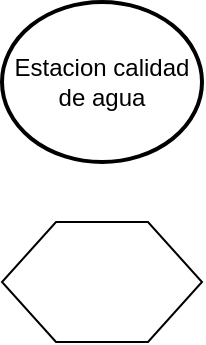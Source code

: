 <mxfile version="15.8.2" type="device"><diagram id="kkql6AjYnqekXbtzi118" name="Page-1"><mxGraphModel dx="868" dy="450" grid="1" gridSize="10" guides="1" tooltips="1" connect="1" arrows="1" fold="1" page="1" pageScale="1" pageWidth="1169" pageHeight="827" math="0" shadow="0"><root><mxCell id="0"/><mxCell id="1" parent="0"/><mxCell id="txAdYGe-tHYj4NBK5Xxm-2" value="Estacion calidad de agua" style="strokeWidth=2;html=1;shape=mxgraph.flowchart.start_2;whiteSpace=wrap;" vertex="1" parent="1"><mxGeometry x="320" y="40" width="100" height="80" as="geometry"/></mxCell><mxCell id="txAdYGe-tHYj4NBK5Xxm-3" value="" style="verticalLabelPosition=bottom;verticalAlign=top;html=1;shape=hexagon;perimeter=hexagonPerimeter2;arcSize=6;size=0.27;" vertex="1" parent="1"><mxGeometry x="320" y="150" width="100" height="60" as="geometry"/></mxCell></root></mxGraphModel></diagram></mxfile>